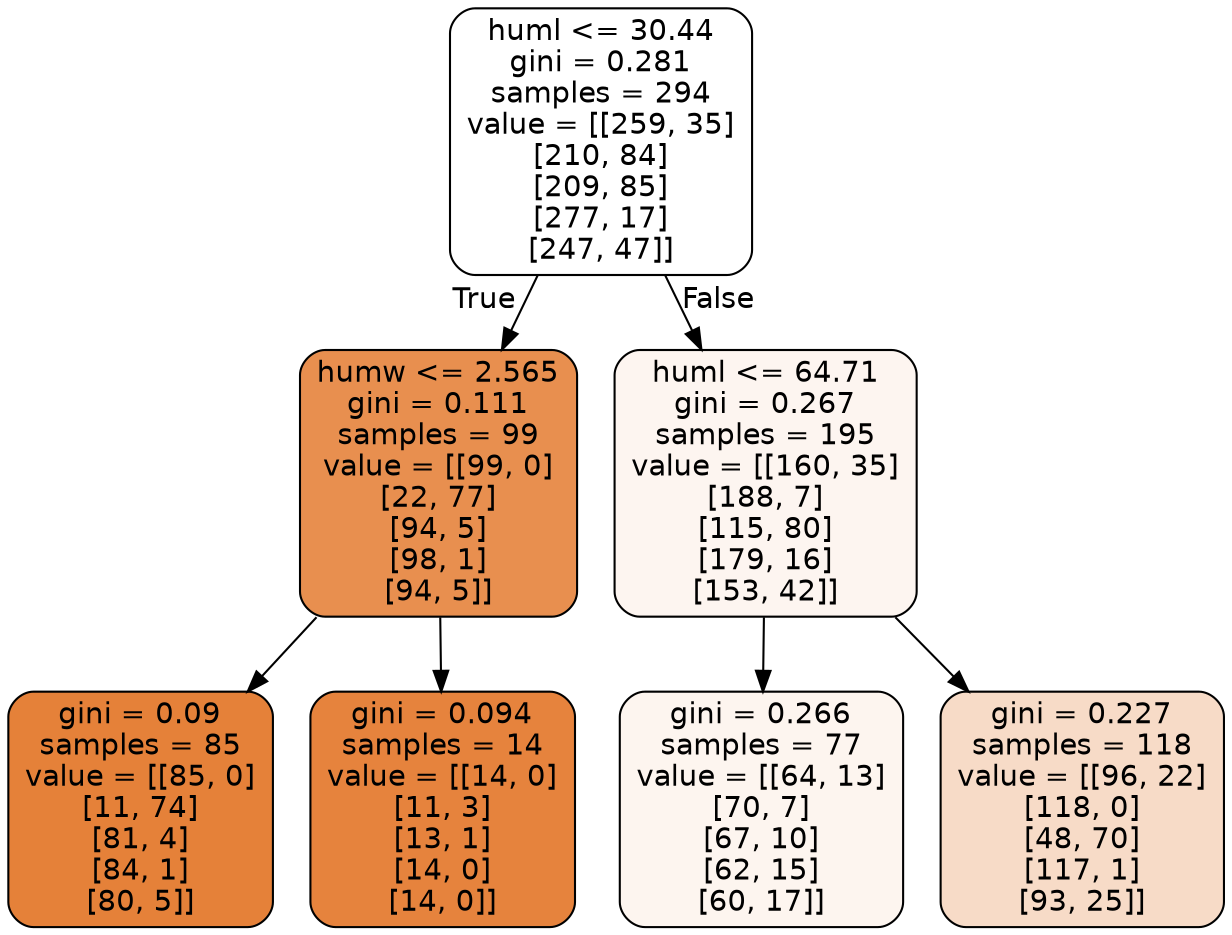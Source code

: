 digraph Tree {
node [shape=box, style="filled, rounded", color="black", fontname=helvetica] ;
edge [fontname=helvetica] ;
0 [label="huml <= 30.44\ngini = 0.281\nsamples = 294\nvalue = [[259, 35]\n[210, 84]\n[209, 85]\n[277, 17]\n[247, 47]]", fillcolor="#e5813900"] ;
1 [label="humw <= 2.565\ngini = 0.111\nsamples = 99\nvalue = [[99, 0]\n[22, 77]\n[94, 5]\n[98, 1]\n[94, 5]]", fillcolor="#e58139e2"] ;
0 -> 1 [labeldistance=2.5, labelangle=45, headlabel="True"] ;
2 [label="gini = 0.09\nsamples = 85\nvalue = [[85, 0]\n[11, 74]\n[81, 4]\n[84, 1]\n[80, 5]]", fillcolor="#e58139ff"] ;
1 -> 2 ;
3 [label="gini = 0.094\nsamples = 14\nvalue = [[14, 0]\n[11, 3]\n[13, 1]\n[14, 0]\n[14, 0]]", fillcolor="#e58139fa"] ;
1 -> 3 ;
4 [label="huml <= 64.71\ngini = 0.267\nsamples = 195\nvalue = [[160, 35]\n[188, 7]\n[115, 80]\n[179, 16]\n[153, 42]]", fillcolor="#e5813913"] ;
0 -> 4 [labeldistance=2.5, labelangle=-45, headlabel="False"] ;
5 [label="gini = 0.266\nsamples = 77\nvalue = [[64, 13]\n[70, 7]\n[67, 10]\n[62, 15]\n[60, 17]]", fillcolor="#e5813914"] ;
4 -> 5 ;
6 [label="gini = 0.227\nsamples = 118\nvalue = [[96, 22]\n[118, 0]\n[48, 70]\n[117, 1]\n[93, 25]]", fillcolor="#e5813948"] ;
4 -> 6 ;
}